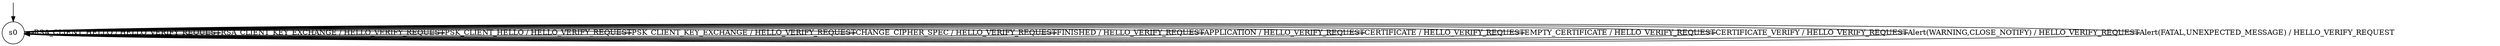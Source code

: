 digraph g {

	s0 [shape="circle" label="s0"];
	s0 -> s0 [label="RSA_CLIENT_HELLO / HELLO_VERIFY_REQUEST"];
	s0 -> s0 [label="RSA_CLIENT_KEY_EXCHANGE / HELLO_VERIFY_REQUEST"];
	s0 -> s0 [label="PSK_CLIENT_HELLO / HELLO_VERIFY_REQUEST"];
	s0 -> s0 [label="PSK_CLIENT_KEY_EXCHANGE / HELLO_VERIFY_REQUEST"];
	s0 -> s0 [label="CHANGE_CIPHER_SPEC / HELLO_VERIFY_REQUEST"];
	s0 -> s0 [label="FINISHED / HELLO_VERIFY_REQUEST"];
	s0 -> s0 [label="APPLICATION / HELLO_VERIFY_REQUEST"];
	s0 -> s0 [label="CERTIFICATE / HELLO_VERIFY_REQUEST"];
	s0 -> s0 [label="EMPTY_CERTIFICATE / HELLO_VERIFY_REQUEST"];
	s0 -> s0 [label="CERTIFICATE_VERIFY / HELLO_VERIFY_REQUEST"];
	s0 -> s0 [label="Alert(WARNING,CLOSE_NOTIFY) / HELLO_VERIFY_REQUEST"];
	s0 -> s0 [label="Alert(FATAL,UNEXPECTED_MESSAGE) / HELLO_VERIFY_REQUEST"];

__start0 [label="" shape="none" width="0" height="0"];
__start0 -> s0;

}
